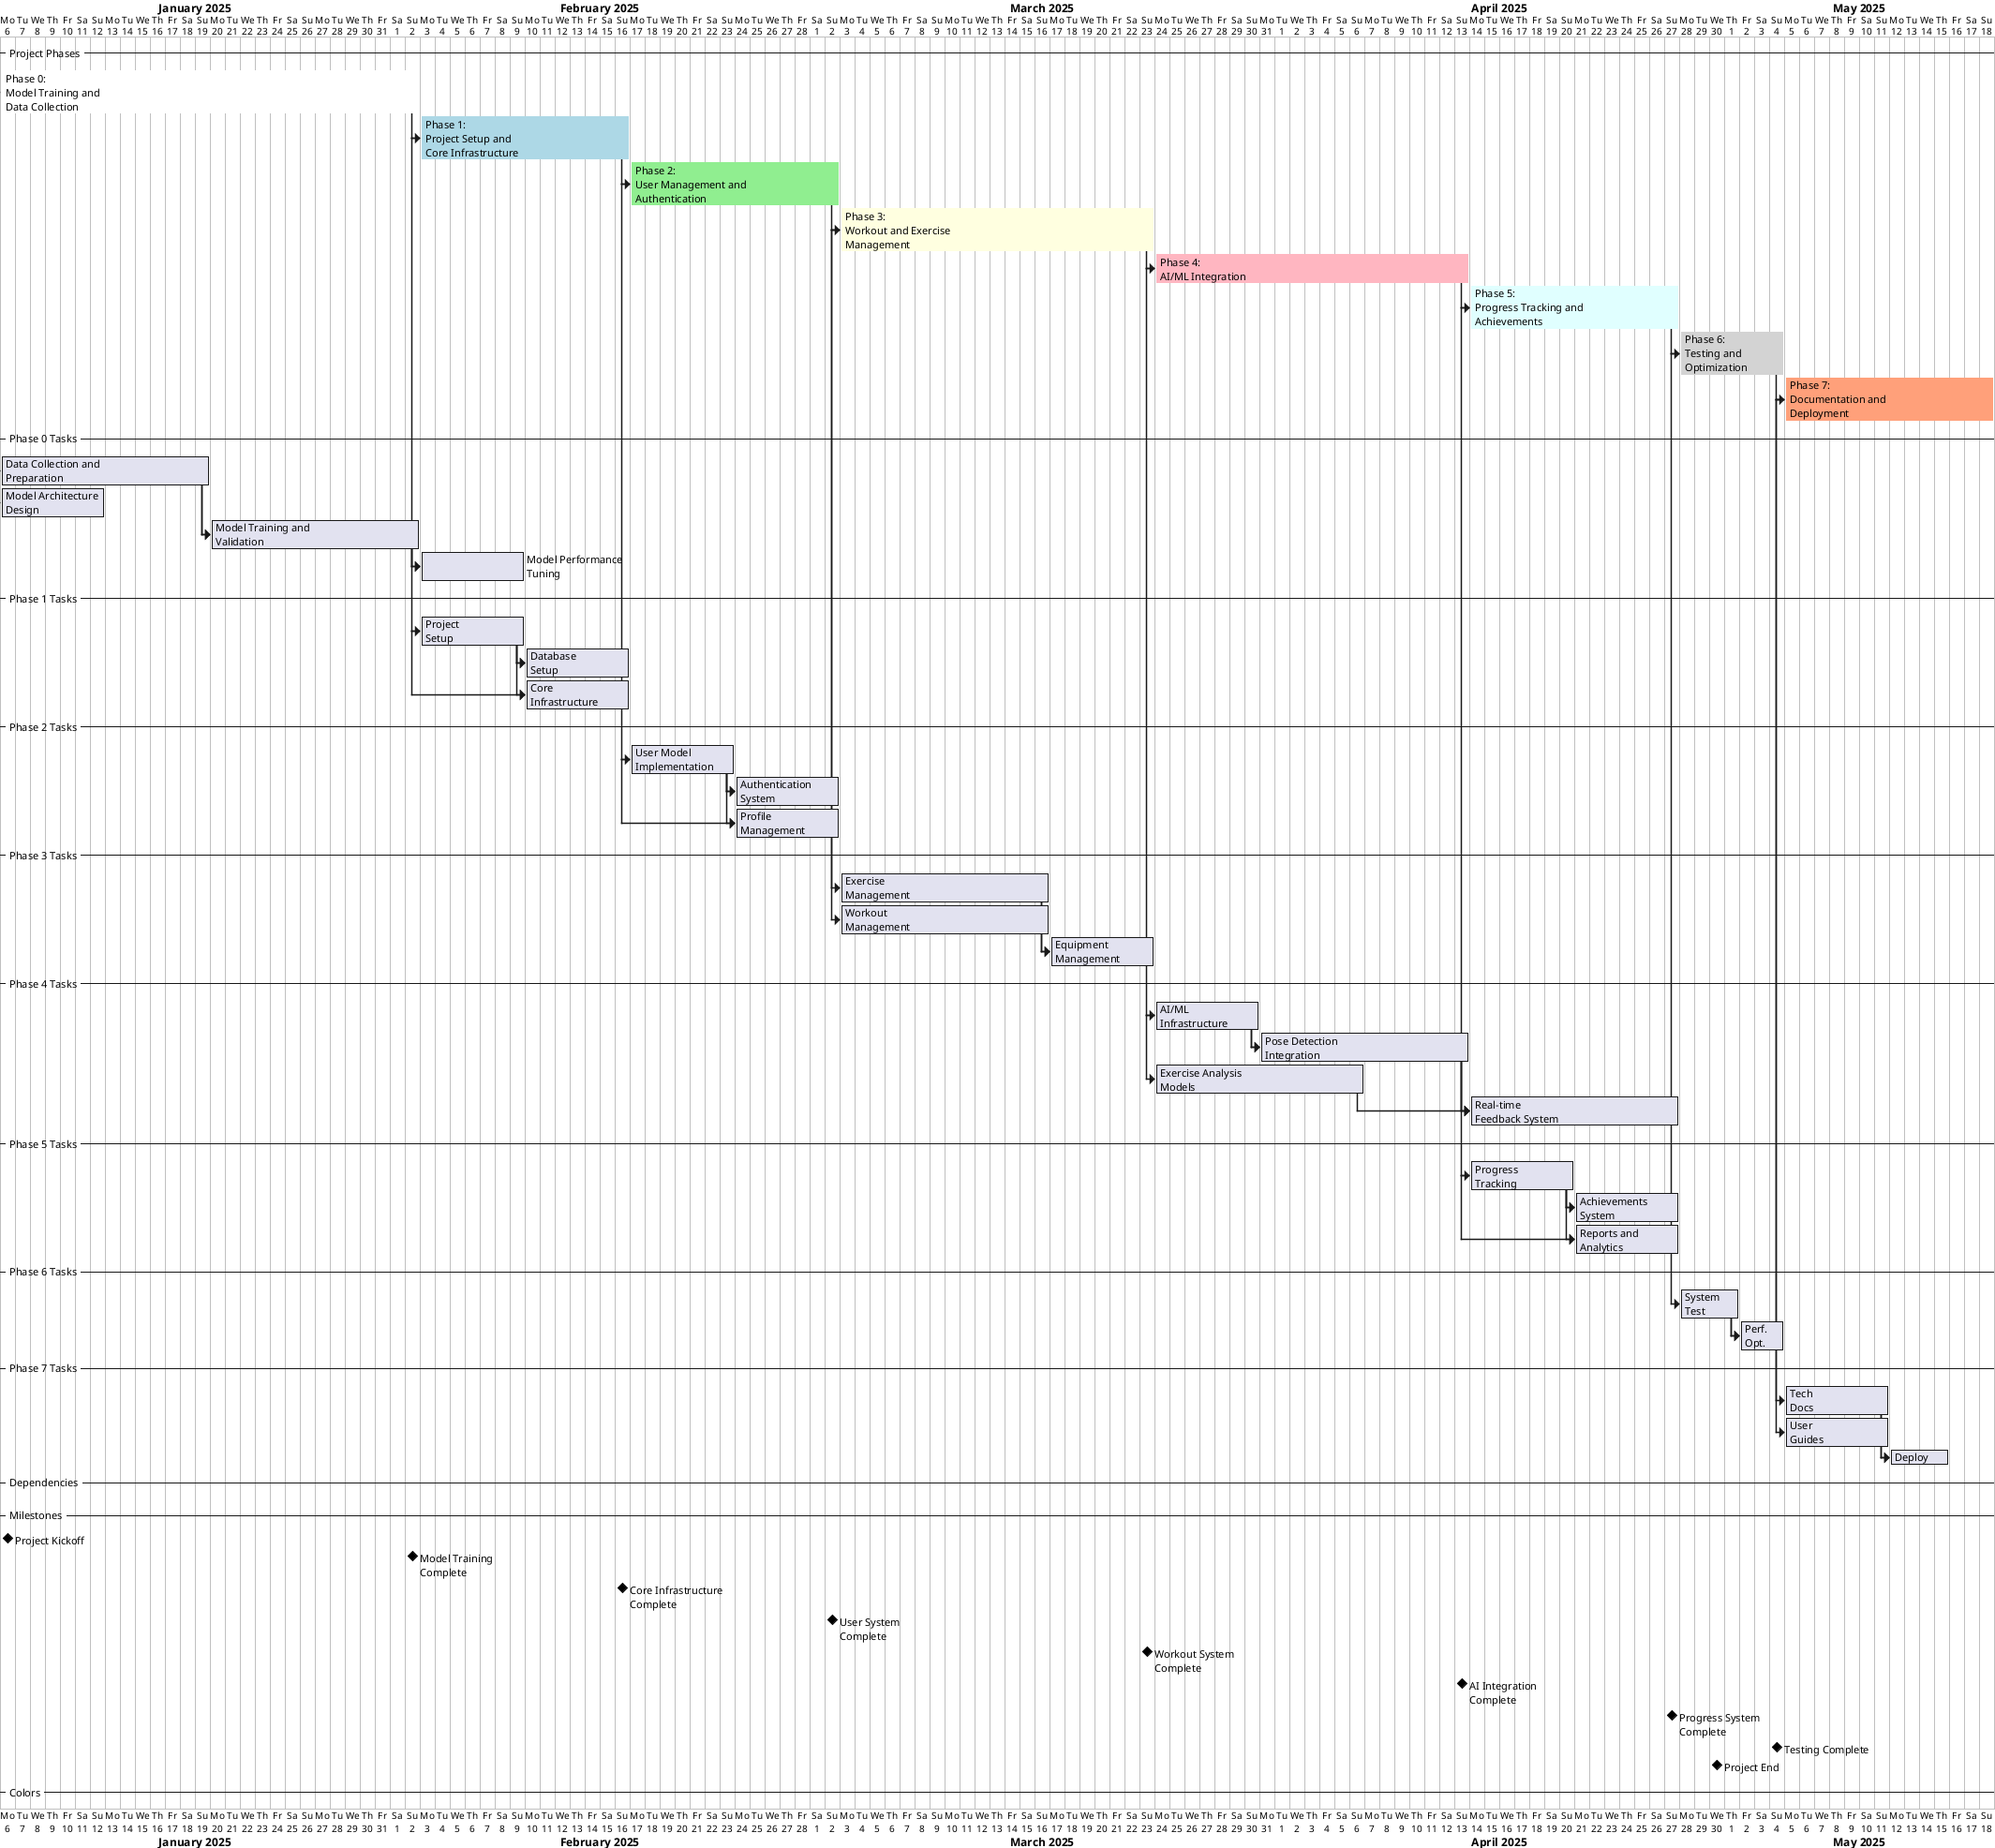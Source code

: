 @startgantt
project starts 2025-01-06
projectscale daily

skinparam ganttDiagram {
    GridColor #F0F0F0
    LineColor #EEEEEE
    FontSize 13
    BarHeight 35
    BarRadius 0
    HeaderFontSize 14
    ArrowColor #999999
    CompleteColor #00FF00
    FooterFontSize 13
    BarFontSize 13
    MinimumWidth 250
}

-- Project Phases --
[Phase 0:\nModel Training and\nData Collection] as [P0] lasts 28 days
[Phase 1:\nProject Setup and\nCore Infrastructure] as [P1] lasts 14 days
[Phase 2:\nUser Management and\nAuthentication] as [P2] lasts 14 days
[Phase 3:\nWorkout and Exercise\nManagement] as [P3] lasts 21 days
[Phase 4:\nAI/ML Integration] as [P4] lasts 21 days
[Phase 5:\nProgress Tracking and\nAchievements] as [P5] lasts 14 days
[Phase 6:\nTesting and\nOptimization] as [P6] lasts 7 days
[Phase 7:\nDocumentation and\nDeployment] as [P7] lasts 14 days

-- Phase 0 Tasks --
[P0] starts 2025-01-06
[Data Collection and\nPreparation] as [T0.1] lasts 14 days
[Model Architecture\nDesign] as [T0.2] lasts 7 days
[Model Training and\nValidation] as [T0.3] lasts 14 days
[Model Performance\nTuning] as [T0.4] lasts 7 days
[T0.1] starts at [P0]'s start
[T0.2] starts at [T0.1]'s start
[T0.3] starts at [T0.1]'s end
[T0.4] starts at [T0.3]'s end

-- Phase 1 Tasks --
[P1] starts at [P0]'s end
[Project\nSetup] as [T1.1] lasts 7 days
[Database\nSetup] as [T1.2] lasts 7 days
[Core\nInfrastructure] as [T1.3] lasts 7 days
[T1.1] starts at [P1]'s start
[T1.2] starts at [T1.1]'s end
[T1.3] starts at [T1.1]'s start

-- Phase 2 Tasks --
[P2] starts at [P1]'s end
[User Model\nImplementation] as [T2.1] lasts 7 days
[Authentication\nSystem] as [T2.2] lasts 7 days
[Profile\nManagement] as [T2.3] lasts 7 days
[T2.1] starts at [P2]'s start
[T2.2] starts at [T2.1]'s end
[T2.3] starts at [T2.1]'s start

-- Phase 3 Tasks --
[P3] starts at [P2]'s end
[Exercise\nManagement] as [T3.1] lasts 14 days
[Workout\nManagement] as [T3.2] lasts 14 days
[Equipment\nManagement] as [T3.3] lasts 7 days
[T3.1] starts at [P3]'s start
[T3.2] starts at [P3]'s start
[T3.3] starts at [T3.1]'s end

-- Phase 4 Tasks --
[P4] starts at [P3]'s end
[AI/ML\nInfrastructure] as [T4.1] lasts 7 days
[Pose Detection\nIntegration] as [T4.2] lasts 14 days
[Exercise Analysis\nModels] as [T4.3] lasts 14 days
[Real-time\nFeedback System] as [T4.4] lasts 14 days
[T4.1] starts at [P4]'s start
[T4.2] starts at [T4.1]'s end
[T4.3] starts at [T4.1]'s start
[T4.4] starts at [T4.2]'s end

-- Phase 5 Tasks --
[P5] starts at [P4]'s end
[Progress\nTracking] as [T5.1] lasts 7 days
[Achievements\nSystem] as [T5.2] lasts 7 days
[Reports and\nAnalytics] as [T5.3] lasts 7 days
[T5.1] starts at [P5]'s start
[T5.2] starts at [T5.1]'s end
[T5.3] starts at [T5.1]'s start

-- Phase 6 Tasks --
[P6] starts at [P5]'s end
[System\nTest] as [T6.1] lasts 4 days
[Perf.\nOpt.] as [T6.2] lasts 3 days
[T6.1] starts at [P6]'s start
[T6.2] starts at [T6.1]'s end

-- Phase 7 Tasks --
[P7] starts at [P6]'s end
[Tech\nDocs] as [T7.1] lasts 7 days
[User\nGuides] as [T7.2] lasts 7 days
[Deploy] as [T7.3] lasts 4 days
[T7.1] starts at [P7]'s start
[T7.2] starts at [P7]'s start
[T7.3] starts at [T7.1]'s end

-- Dependencies --
[T0.1] -> [T0.3]
[T0.3] -> [T0.4]
[T1.1] -> [T1.2]
[T1.1] -> [T1.3]
[T2.1] -> [T2.2]
[T2.1] -> [T2.3]
[T3.1] -> [T3.3]
[T4.1] -> [T4.2]
[T4.2] -> [T4.4]
[T4.3] -> [T4.4]
[T5.1] -> [T5.2]
[T5.1] -> [T5.3]
[T6.1] -> [T6.2]
[T7.1] -> [T7.3]

-- Milestones --
[Project Kickoff] happens 2025-01-06
[Model Training\nComplete] happens at [P0]'s end
[Core Infrastructure\nComplete] happens at [P1]'s end
[User System\nComplete] happens at [P2]'s end
[Workout System\nComplete] happens at [P3]'s end
[AI Integration\nComplete] happens at [P4]'s end
[Progress System\nComplete] happens at [P5]'s end
[Testing Complete] happens at [P6]'s end
[Project End] happens 2025-04-30

-- Colors --
[P0] is colored in LightPurple
[P1] is colored in LightBlue
[P2] is colored in LightGreen
[P3] is colored in LightYellow
[P4] is colored in LightPink
[P5] is colored in LightCyan
[P6] is colored in LightGray
[P7] is colored in LightSalmon

@endgantt 